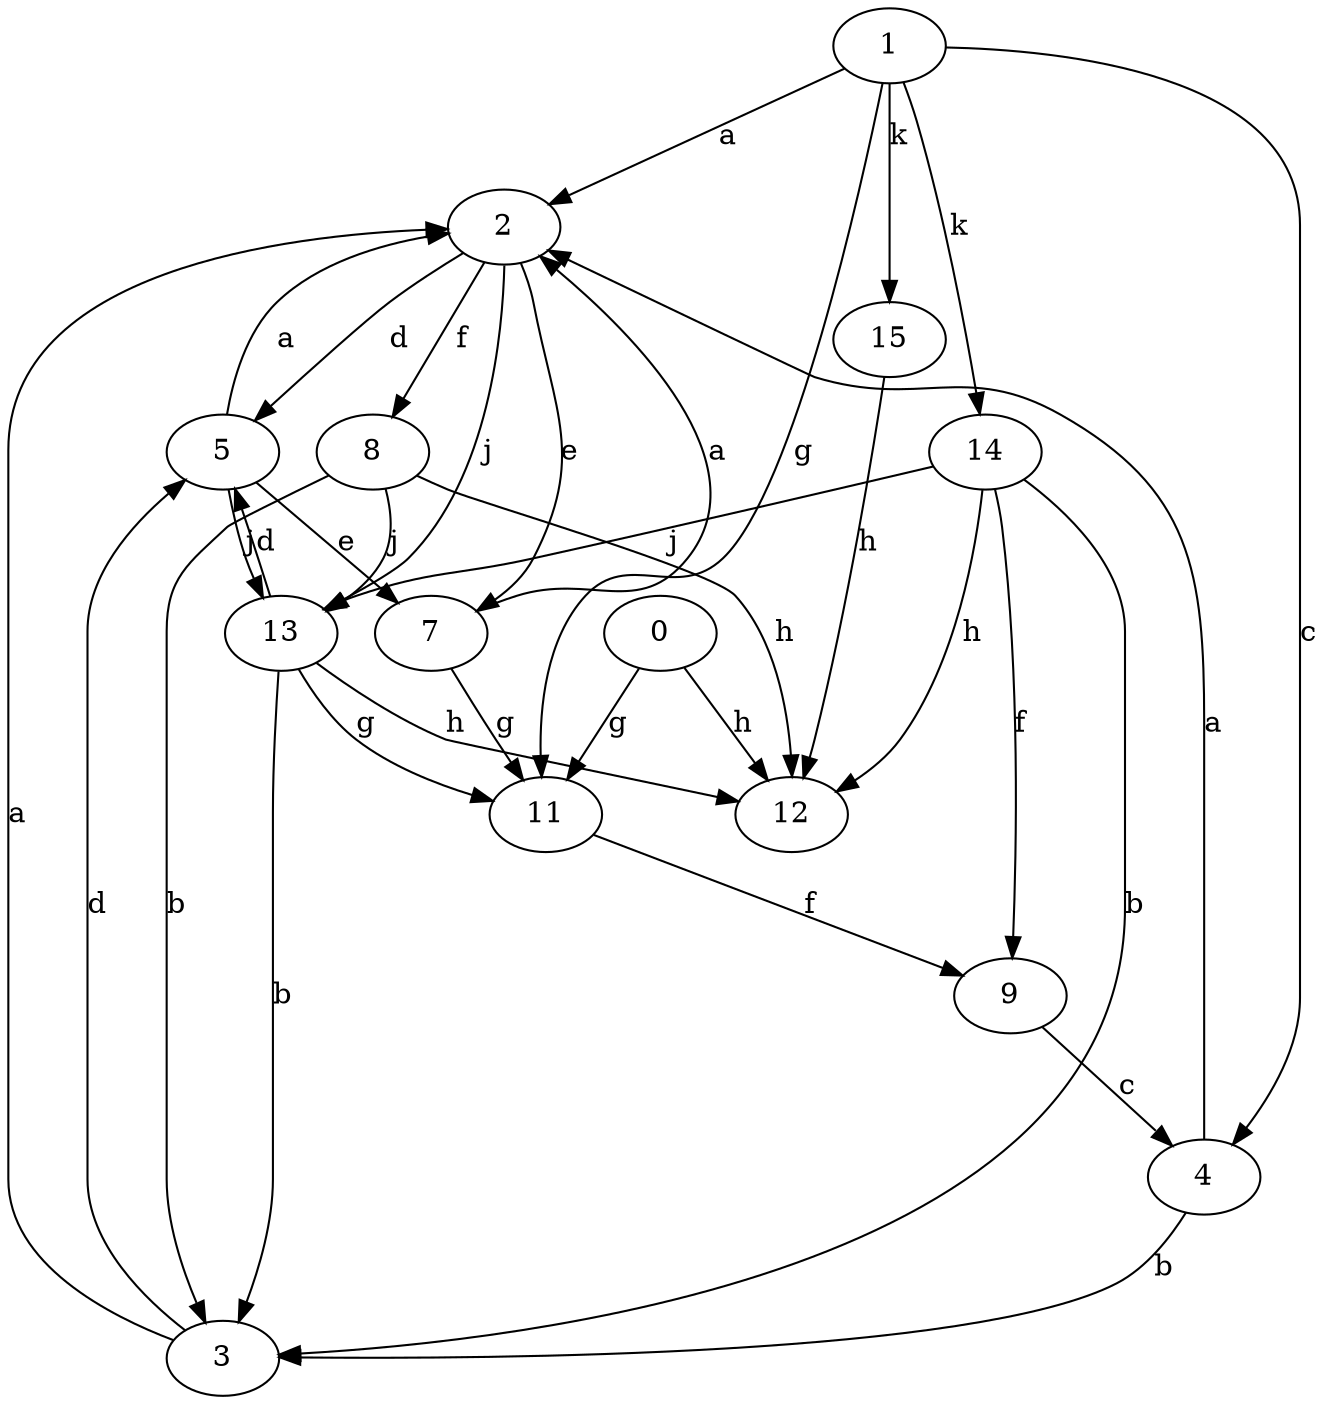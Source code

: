 strict digraph  {
2;
3;
0;
4;
5;
1;
7;
8;
9;
11;
12;
13;
14;
15;
2 -> 5  [label=d];
2 -> 7  [label=e];
2 -> 8  [label=f];
2 -> 13  [label=j];
3 -> 2  [label=a];
3 -> 5  [label=d];
0 -> 11  [label=g];
0 -> 12  [label=h];
4 -> 2  [label=a];
4 -> 3  [label=b];
5 -> 2  [label=a];
5 -> 7  [label=e];
5 -> 13  [label=j];
1 -> 2  [label=a];
1 -> 4  [label=c];
1 -> 11  [label=g];
1 -> 14  [label=k];
1 -> 15  [label=k];
7 -> 2  [label=a];
7 -> 11  [label=g];
8 -> 3  [label=b];
8 -> 12  [label=h];
8 -> 13  [label=j];
9 -> 4  [label=c];
11 -> 9  [label=f];
13 -> 3  [label=b];
13 -> 5  [label=d];
13 -> 11  [label=g];
13 -> 12  [label=h];
14 -> 3  [label=b];
14 -> 9  [label=f];
14 -> 12  [label=h];
14 -> 13  [label=j];
15 -> 12  [label=h];
}
